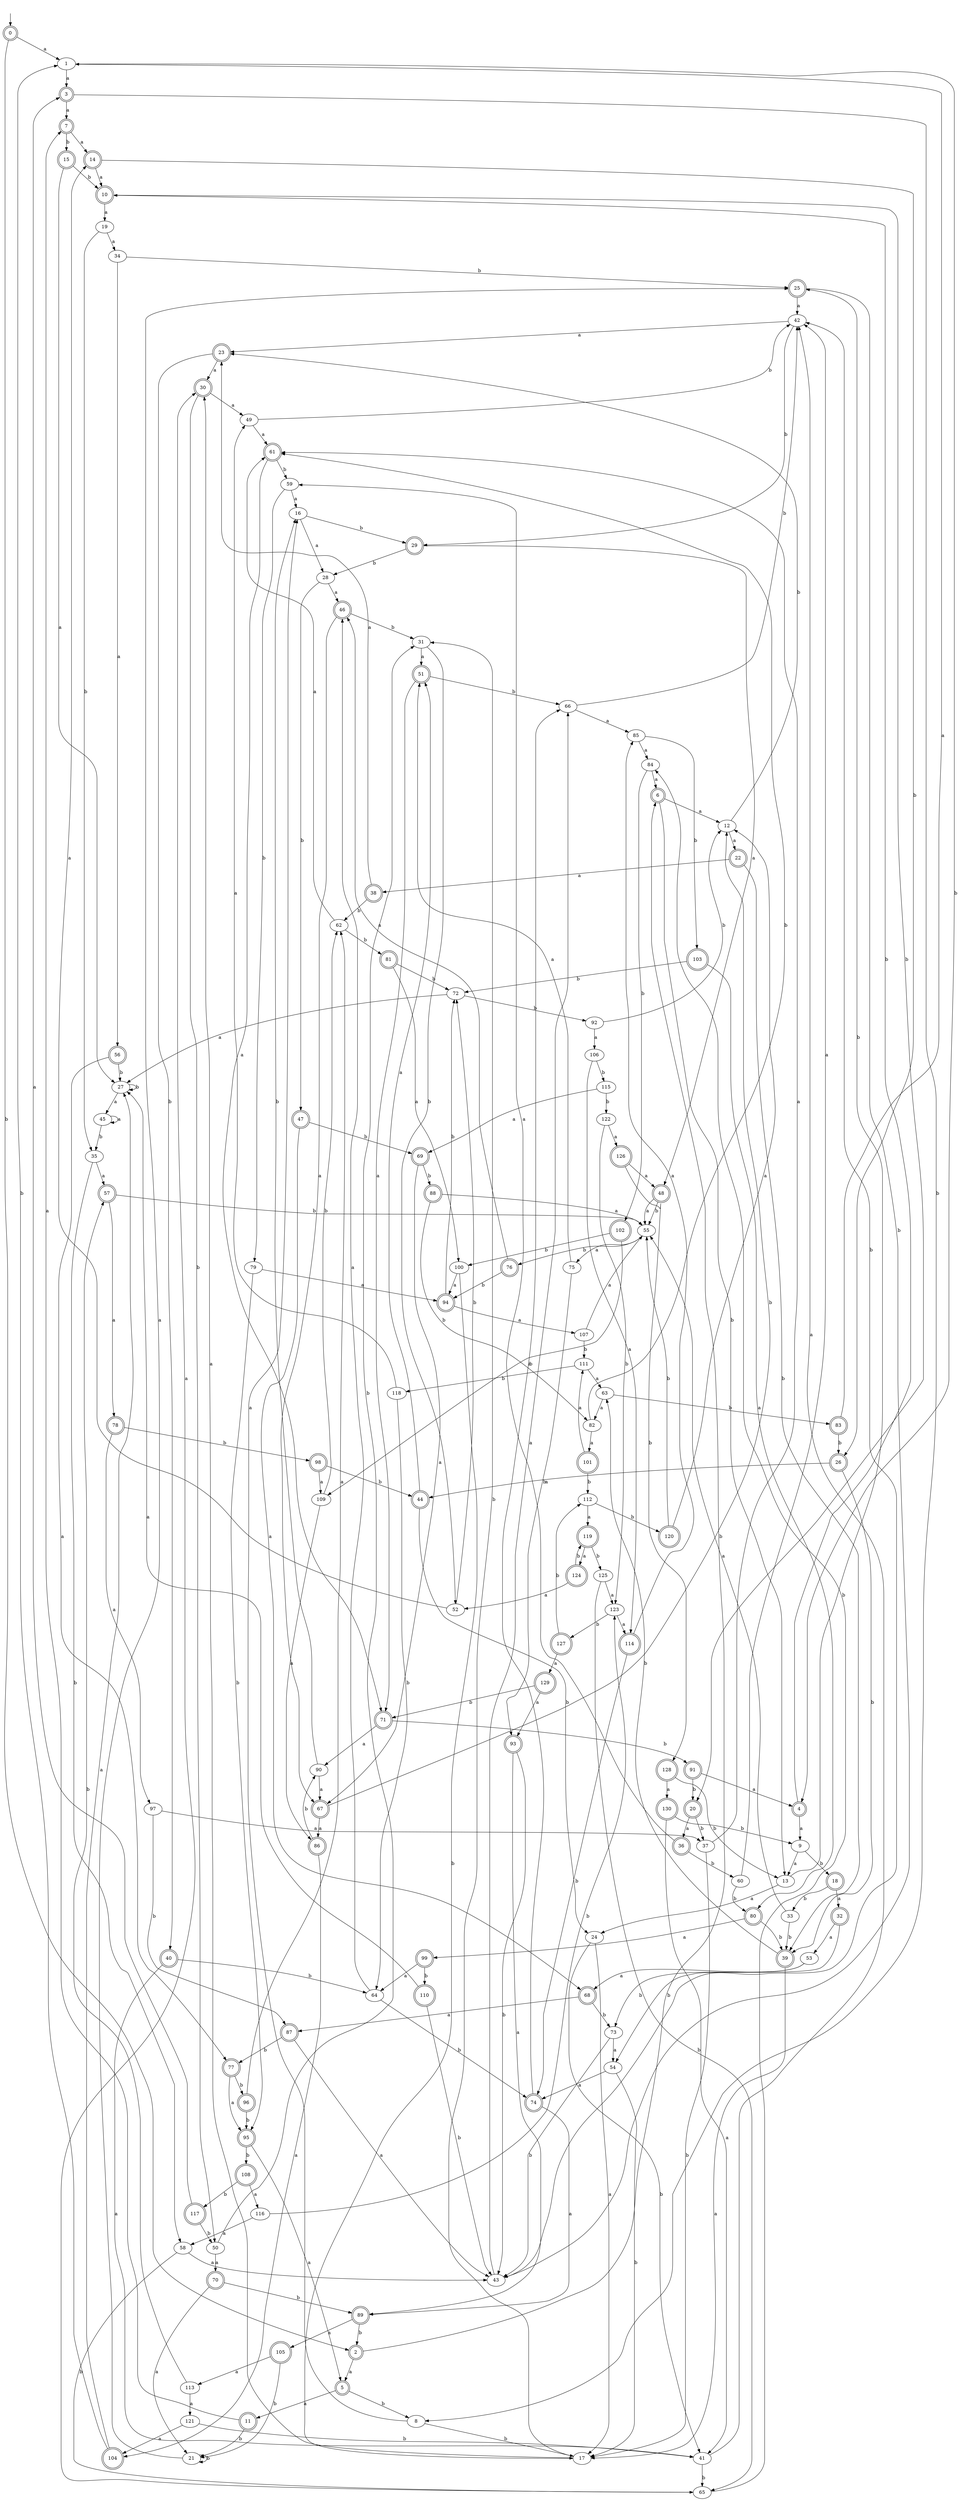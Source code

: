 digraph RandomDFA {
  __start0 [label="", shape=none];
  __start0 -> 0 [label=""];
  0 [shape=circle] [shape=doublecircle]
  0 -> 1 [label="a"]
  0 -> 2 [label="b"]
  1
  1 -> 3 [label="a"]
  1 -> 4 [label="b"]
  2 [shape=doublecircle]
  2 -> 5 [label="a"]
  2 -> 6 [label="b"]
  3 [shape=doublecircle]
  3 -> 7 [label="a"]
  3 -> 8 [label="b"]
  4 [shape=doublecircle]
  4 -> 9 [label="a"]
  4 -> 10 [label="b"]
  5 [shape=doublecircle]
  5 -> 11 [label="a"]
  5 -> 8 [label="b"]
  6 [shape=doublecircle]
  6 -> 12 [label="a"]
  6 -> 13 [label="b"]
  7 [shape=doublecircle]
  7 -> 14 [label="a"]
  7 -> 15 [label="b"]
  8
  8 -> 16 [label="a"]
  8 -> 17 [label="b"]
  9
  9 -> 13 [label="a"]
  9 -> 18 [label="b"]
  10 [shape=doublecircle]
  10 -> 19 [label="a"]
  10 -> 20 [label="b"]
  11 [shape=doublecircle]
  11 -> 7 [label="a"]
  11 -> 21 [label="b"]
  12
  12 -> 22 [label="a"]
  12 -> 23 [label="b"]
  13
  13 -> 24 [label="a"]
  13 -> 25 [label="b"]
  14 [shape=doublecircle]
  14 -> 10 [label="a"]
  14 -> 26 [label="b"]
  15 [shape=doublecircle]
  15 -> 27 [label="a"]
  15 -> 10 [label="b"]
  16
  16 -> 28 [label="a"]
  16 -> 29 [label="b"]
  17
  17 -> 30 [label="a"]
  17 -> 31 [label="b"]
  18 [shape=doublecircle]
  18 -> 32 [label="a"]
  18 -> 33 [label="b"]
  19
  19 -> 34 [label="a"]
  19 -> 35 [label="b"]
  20 [shape=doublecircle]
  20 -> 36 [label="a"]
  20 -> 37 [label="b"]
  21
  21 -> 25 [label="a"]
  21 -> 21 [label="b"]
  22 [shape=doublecircle]
  22 -> 38 [label="a"]
  22 -> 39 [label="b"]
  23 [shape=doublecircle]
  23 -> 30 [label="a"]
  23 -> 40 [label="b"]
  24
  24 -> 17 [label="a"]
  24 -> 41 [label="b"]
  25 [shape=doublecircle]
  25 -> 42 [label="a"]
  25 -> 43 [label="b"]
  26 [shape=doublecircle]
  26 -> 44 [label="a"]
  26 -> 39 [label="b"]
  27
  27 -> 45 [label="a"]
  27 -> 27 [label="b"]
  28
  28 -> 46 [label="a"]
  28 -> 47 [label="b"]
  29 [shape=doublecircle]
  29 -> 48 [label="a"]
  29 -> 28 [label="b"]
  30 [shape=doublecircle]
  30 -> 49 [label="a"]
  30 -> 50 [label="b"]
  31
  31 -> 51 [label="a"]
  31 -> 52 [label="b"]
  32 [shape=doublecircle]
  32 -> 53 [label="a"]
  32 -> 54 [label="b"]
  33
  33 -> 55 [label="a"]
  33 -> 39 [label="b"]
  34
  34 -> 56 [label="a"]
  34 -> 25 [label="b"]
  35
  35 -> 57 [label="a"]
  35 -> 58 [label="b"]
  36 [shape=doublecircle]
  36 -> 59 [label="a"]
  36 -> 60 [label="b"]
  37
  37 -> 61 [label="a"]
  37 -> 17 [label="b"]
  38 [shape=doublecircle]
  38 -> 23 [label="a"]
  38 -> 62 [label="b"]
  39 [shape=doublecircle]
  39 -> 17 [label="a"]
  39 -> 63 [label="b"]
  40 [shape=doublecircle]
  40 -> 41 [label="a"]
  40 -> 64 [label="b"]
  41
  41 -> 42 [label="a"]
  41 -> 65 [label="b"]
  42
  42 -> 23 [label="a"]
  42 -> 29 [label="b"]
  43
  43 -> 66 [label="a"]
  43 -> 42 [label="b"]
  44 [shape=doublecircle]
  44 -> 51 [label="a"]
  44 -> 24 [label="b"]
  45
  45 -> 45 [label="a"]
  45 -> 35 [label="b"]
  46 [shape=doublecircle]
  46 -> 67 [label="a"]
  46 -> 31 [label="b"]
  47 [shape=doublecircle]
  47 -> 68 [label="a"]
  47 -> 69 [label="b"]
  48 [shape=doublecircle]
  48 -> 55 [label="a"]
  48 -> 55 [label="b"]
  49
  49 -> 61 [label="a"]
  49 -> 42 [label="b"]
  50
  50 -> 70 [label="a"]
  50 -> 31 [label="b"]
  51 [shape=doublecircle]
  51 -> 71 [label="a"]
  51 -> 66 [label="b"]
  52
  52 -> 14 [label="a"]
  52 -> 72 [label="b"]
  53
  53 -> 68 [label="a"]
  53 -> 73 [label="b"]
  54
  54 -> 74 [label="a"]
  54 -> 17 [label="b"]
  55
  55 -> 75 [label="a"]
  55 -> 76 [label="b"]
  56 [shape=doublecircle]
  56 -> 77 [label="a"]
  56 -> 27 [label="b"]
  57 [shape=doublecircle]
  57 -> 78 [label="a"]
  57 -> 55 [label="b"]
  58
  58 -> 43 [label="a"]
  58 -> 65 [label="b"]
  59
  59 -> 16 [label="a"]
  59 -> 79 [label="b"]
  60
  60 -> 42 [label="a"]
  60 -> 80 [label="b"]
  61 [shape=doublecircle]
  61 -> 71 [label="a"]
  61 -> 59 [label="b"]
  62
  62 -> 61 [label="a"]
  62 -> 81 [label="b"]
  63
  63 -> 82 [label="a"]
  63 -> 83 [label="b"]
  64
  64 -> 46 [label="a"]
  64 -> 74 [label="b"]
  65
  65 -> 30 [label="a"]
  65 -> 84 [label="b"]
  66
  66 -> 85 [label="a"]
  66 -> 42 [label="b"]
  67 [shape=doublecircle]
  67 -> 86 [label="a"]
  67 -> 12 [label="b"]
  68 [shape=doublecircle]
  68 -> 87 [label="a"]
  68 -> 73 [label="b"]
  69 [shape=doublecircle]
  69 -> 67 [label="a"]
  69 -> 88 [label="b"]
  70 [shape=doublecircle]
  70 -> 21 [label="a"]
  70 -> 89 [label="b"]
  71 [shape=doublecircle]
  71 -> 90 [label="a"]
  71 -> 91 [label="b"]
  72
  72 -> 27 [label="a"]
  72 -> 92 [label="b"]
  73
  73 -> 54 [label="a"]
  73 -> 43 [label="b"]
  74 [shape=doublecircle]
  74 -> 89 [label="a"]
  74 -> 66 [label="b"]
  75
  75 -> 51 [label="a"]
  75 -> 93 [label="b"]
  76 [shape=doublecircle]
  76 -> 46 [label="a"]
  76 -> 94 [label="b"]
  77 [shape=doublecircle]
  77 -> 95 [label="a"]
  77 -> 96 [label="b"]
  78 [shape=doublecircle]
  78 -> 97 [label="a"]
  78 -> 98 [label="b"]
  79
  79 -> 94 [label="a"]
  79 -> 95 [label="b"]
  80 [shape=doublecircle]
  80 -> 99 [label="a"]
  80 -> 39 [label="b"]
  81 [shape=doublecircle]
  81 -> 100 [label="a"]
  81 -> 72 [label="b"]
  82
  82 -> 101 [label="a"]
  82 -> 61 [label="b"]
  83 [shape=doublecircle]
  83 -> 1 [label="a"]
  83 -> 26 [label="b"]
  84
  84 -> 6 [label="a"]
  84 -> 102 [label="b"]
  85
  85 -> 84 [label="a"]
  85 -> 103 [label="b"]
  86 [shape=doublecircle]
  86 -> 104 [label="a"]
  86 -> 90 [label="b"]
  87 [shape=doublecircle]
  87 -> 43 [label="a"]
  87 -> 77 [label="b"]
  88 [shape=doublecircle]
  88 -> 55 [label="a"]
  88 -> 82 [label="b"]
  89 [shape=doublecircle]
  89 -> 105 [label="a"]
  89 -> 2 [label="b"]
  90
  90 -> 67 [label="a"]
  90 -> 16 [label="b"]
  91 [shape=doublecircle]
  91 -> 4 [label="a"]
  91 -> 20 [label="b"]
  92
  92 -> 106 [label="a"]
  92 -> 12 [label="b"]
  93 [shape=doublecircle]
  93 -> 89 [label="a"]
  93 -> 43 [label="b"]
  94 [shape=doublecircle]
  94 -> 107 [label="a"]
  94 -> 72 [label="b"]
  95 [shape=doublecircle]
  95 -> 5 [label="a"]
  95 -> 108 [label="b"]
  96 [shape=doublecircle]
  96 -> 62 [label="a"]
  96 -> 95 [label="b"]
  97
  97 -> 37 [label="a"]
  97 -> 87 [label="b"]
  98 [shape=doublecircle]
  98 -> 109 [label="a"]
  98 -> 44 [label="b"]
  99 [shape=doublecircle]
  99 -> 64 [label="a"]
  99 -> 110 [label="b"]
  100
  100 -> 94 [label="a"]
  100 -> 17 [label="b"]
  101 [shape=doublecircle]
  101 -> 111 [label="a"]
  101 -> 112 [label="b"]
  102 [shape=doublecircle]
  102 -> 109 [label="a"]
  102 -> 100 [label="b"]
  103 [shape=doublecircle]
  103 -> 80 [label="a"]
  103 -> 72 [label="b"]
  104 [shape=doublecircle]
  104 -> 27 [label="a"]
  104 -> 1 [label="b"]
  105 [shape=doublecircle]
  105 -> 113 [label="a"]
  105 -> 21 [label="b"]
  106
  106 -> 114 [label="a"]
  106 -> 115 [label="b"]
  107
  107 -> 55 [label="a"]
  107 -> 111 [label="b"]
  108 [shape=doublecircle]
  108 -> 116 [label="a"]
  108 -> 117 [label="b"]
  109
  109 -> 86 [label="a"]
  109 -> 62 [label="b"]
  110 [shape=doublecircle]
  110 -> 27 [label="a"]
  110 -> 43 [label="b"]
  111
  111 -> 63 [label="a"]
  111 -> 118 [label="b"]
  112
  112 -> 119 [label="a"]
  112 -> 120 [label="b"]
  113
  113 -> 121 [label="a"]
  113 -> 57 [label="b"]
  114 [shape=doublecircle]
  114 -> 85 [label="a"]
  114 -> 74 [label="b"]
  115
  115 -> 69 [label="a"]
  115 -> 122 [label="b"]
  116
  116 -> 58 [label="a"]
  116 -> 123 [label="b"]
  117 [shape=doublecircle]
  117 -> 3 [label="a"]
  117 -> 50 [label="b"]
  118
  118 -> 49 [label="a"]
  118 -> 64 [label="b"]
  119 [shape=doublecircle]
  119 -> 124 [label="a"]
  119 -> 125 [label="b"]
  120 [shape=doublecircle]
  120 -> 12 [label="a"]
  120 -> 55 [label="b"]
  121
  121 -> 104 [label="a"]
  121 -> 41 [label="b"]
  122
  122 -> 126 [label="a"]
  122 -> 123 [label="b"]
  123
  123 -> 114 [label="a"]
  123 -> 127 [label="b"]
  124 [shape=doublecircle]
  124 -> 52 [label="a"]
  124 -> 119 [label="b"]
  125
  125 -> 123 [label="a"]
  125 -> 65 [label="b"]
  126 [shape=doublecircle]
  126 -> 48 [label="a"]
  126 -> 128 [label="b"]
  127 [shape=doublecircle]
  127 -> 129 [label="a"]
  127 -> 112 [label="b"]
  128 [shape=doublecircle]
  128 -> 130 [label="a"]
  128 -> 13 [label="b"]
  129 [shape=doublecircle]
  129 -> 93 [label="a"]
  129 -> 71 [label="b"]
  130 [shape=doublecircle]
  130 -> 41 [label="a"]
  130 -> 9 [label="b"]
}
